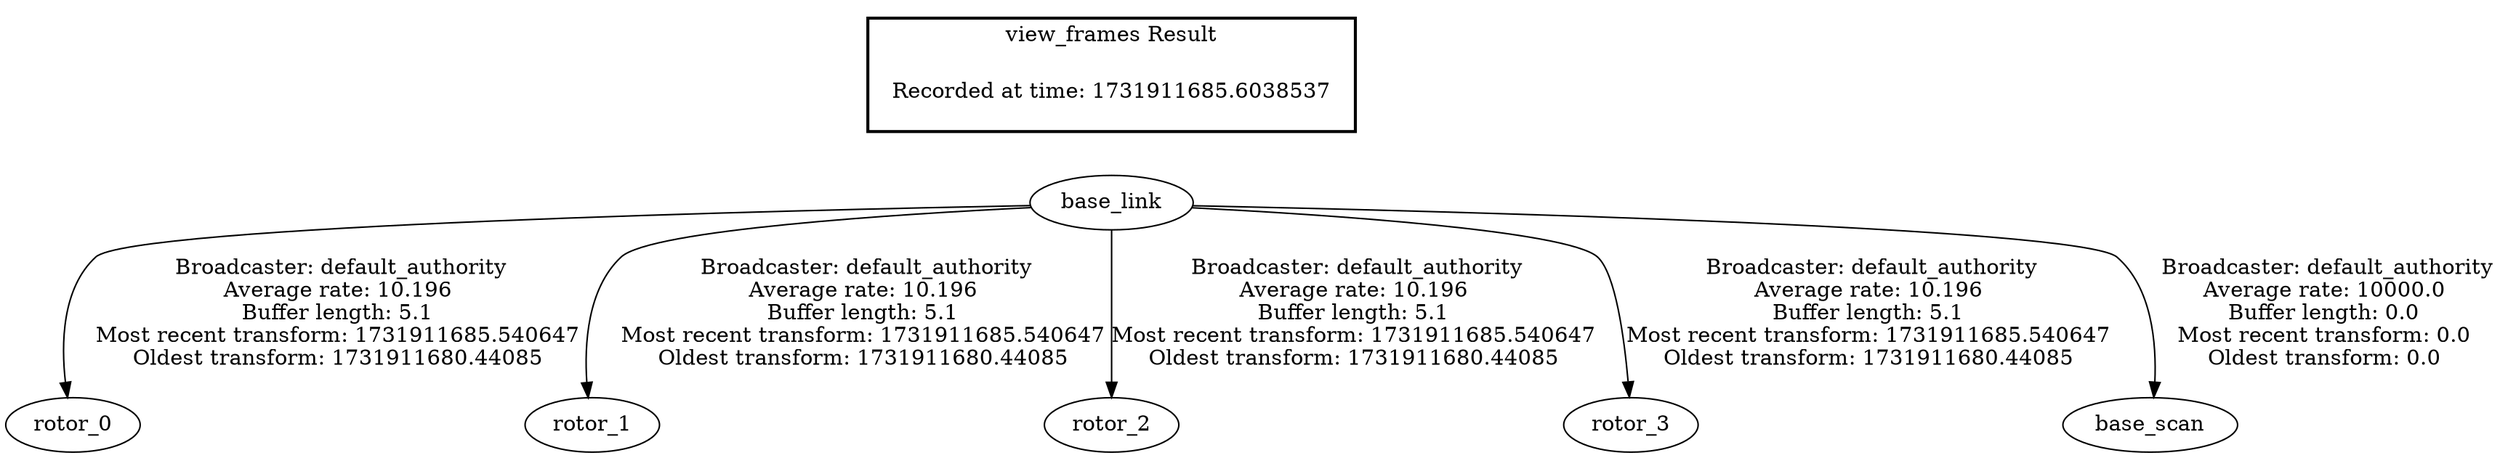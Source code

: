 digraph G {
"base_link" -> "rotor_0"[label=" Broadcaster: default_authority\nAverage rate: 10.196\nBuffer length: 5.1\nMost recent transform: 1731911685.540647\nOldest transform: 1731911680.44085\n"];
"base_link" -> "rotor_1"[label=" Broadcaster: default_authority\nAverage rate: 10.196\nBuffer length: 5.1\nMost recent transform: 1731911685.540647\nOldest transform: 1731911680.44085\n"];
"base_link" -> "rotor_2"[label=" Broadcaster: default_authority\nAverage rate: 10.196\nBuffer length: 5.1\nMost recent transform: 1731911685.540647\nOldest transform: 1731911680.44085\n"];
"base_link" -> "rotor_3"[label=" Broadcaster: default_authority\nAverage rate: 10.196\nBuffer length: 5.1\nMost recent transform: 1731911685.540647\nOldest transform: 1731911680.44085\n"];
"base_link" -> "base_scan"[label=" Broadcaster: default_authority\nAverage rate: 10000.0\nBuffer length: 0.0\nMost recent transform: 0.0\nOldest transform: 0.0\n"];
edge [style=invis];
 subgraph cluster_legend { style=bold; color=black; label ="view_frames Result";
"Recorded at time: 1731911685.6038537"[ shape=plaintext ] ;
}->"base_link";
}